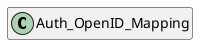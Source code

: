 @startuml
set namespaceSeparator \\
hide members
hide << alias >> circle

class Auth_OpenID_Mapping
@enduml
